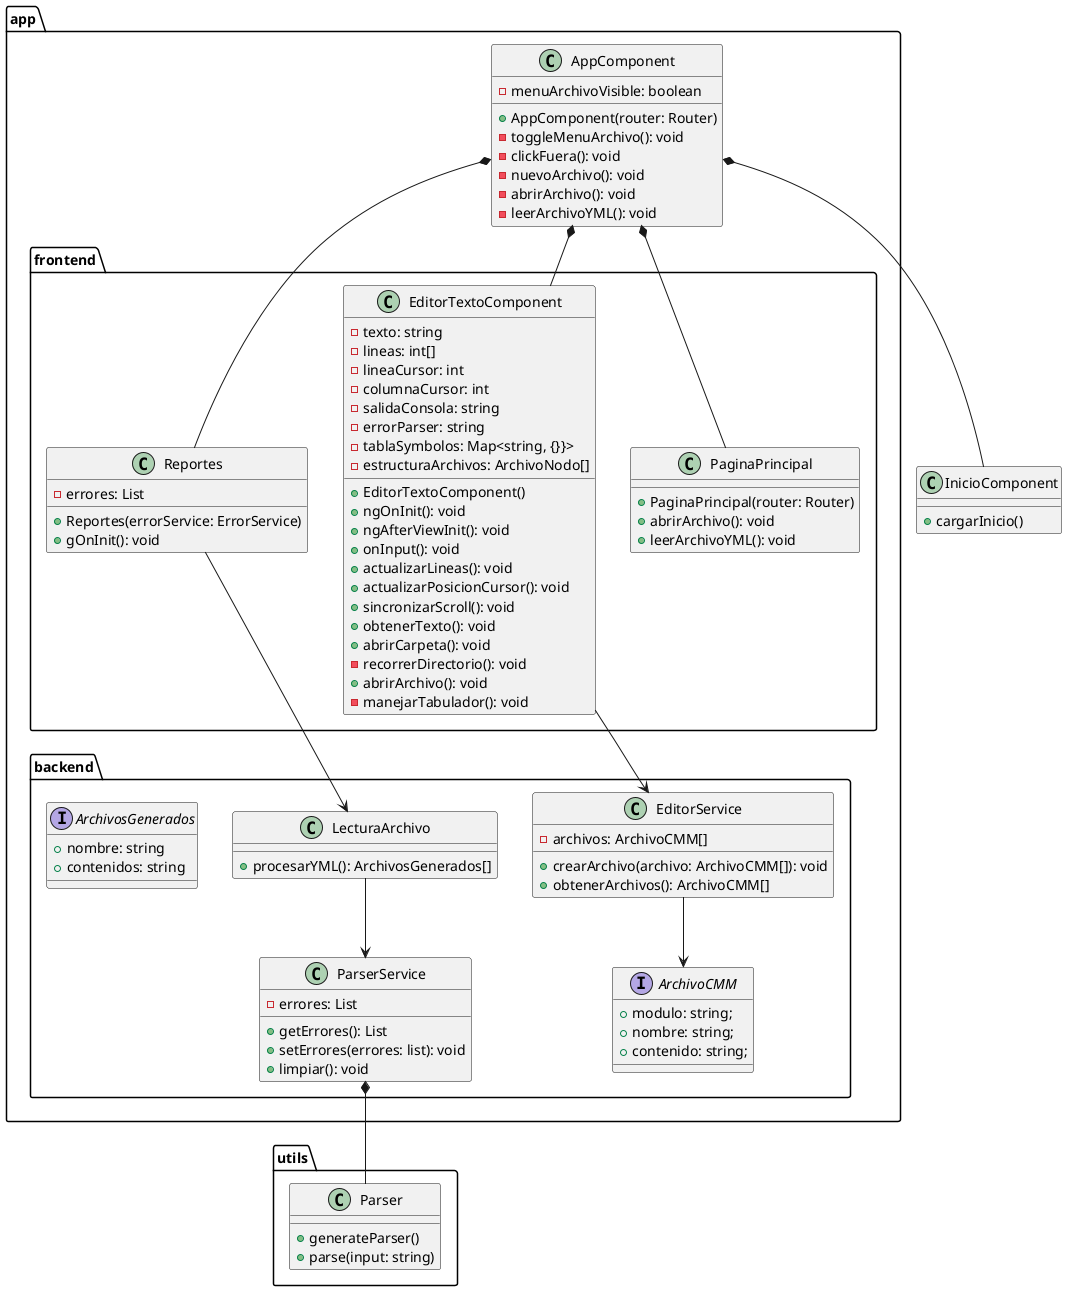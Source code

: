 @startuml Mini-C
package app {
    package backend {
        interface ArchivoCMM {
            +modulo: string;
            +nombre: string;
            +contenido: string;
        }

        class EditorService {
            -archivos: ArchivoCMM[]
            +crearArchivo(archivo: ArchivoCMM[]): void
            +obtenerArchivos(): ArchivoCMM[]
        }

        class LecturaArchivo {
            +procesarYML(): ArchivosGenerados[]
        }

        interface ArchivosGenerados {
            +nombre: string
            +contenidos: string
        }

        class ParserService {
            -errores: List
            +getErrores(): List
            +setErrores(errores: list): void
            +limpiar(): void
        }
    }

    package frontend {
        class PaginaPrincipal {
            +PaginaPrincipal(router: Router)
            +abrirArchivo(): void
            +leerArchivoYML(): void
        }

        class EditorTextoComponent {
            -texto: string
            -lineas: int[]
            -lineaCursor: int
            -columnaCursor: int
            -salidaConsola: string
            -errorParser: string
            -tablaSymbolos: Map<string, {}}>
            -estructuraArchivos: ArchivoNodo[]
            +EditorTextoComponent()
            +ngOnInit(): void
            +ngAfterViewInit(): void
            +onInput(): void
            +actualizarLineas(): void
            +actualizarPosicionCursor(): void
            +sincronizarScroll(): void
            +obtenerTexto(): void
            +abrirCarpeta(): void
            -recorrerDirectorio(): void
            +abrirArchivo(): void
            -manejarTabulador(): void
        }

        class Reportes {
            -errores: List
            +Reportes(errorService: ErrorService)
            +gOnInit(): void
        }
    }

    class AppComponent {
        -menuArchivoVisible: boolean
        +AppComponent(router: Router)
        -toggleMenuArchivo(): void
        -clickFuera(): void
        -nuevoArchivo(): void
        -abrirArchivo(): void
        -leerArchivoYML(): void
    }
}

package utils {
    class Parser {
        +generateParser()
        +parse(input: string)
    }
}

class InicioComponent {
    +cargarInicio()
}

AppComponent *-- EditorTextoComponent
AppComponent *-- InicioComponent
AppComponent *-- Reportes
AppComponent *-- PaginaPrincipal

EditorTextoComponent --> EditorService
Reportes --> LecturaArchivo
EditorService --> ArchivoCMM
LecturaArchivo --> ParserService
ParserService *-- Parser
@enduml